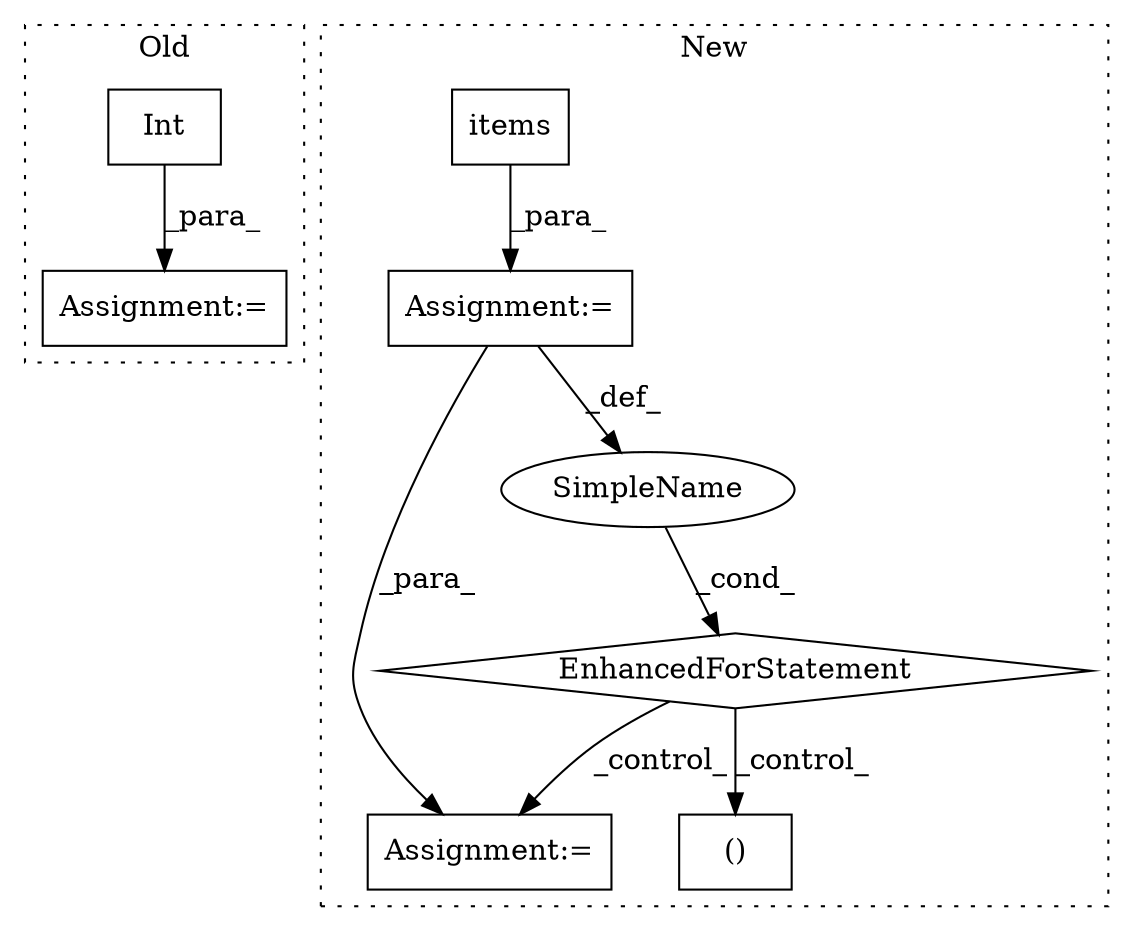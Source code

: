 digraph G {
subgraph cluster0 {
1 [label="Int" a="32" s="5337,5366" l="4,1" shape="box"];
4 [label="Assignment:=" a="7" s="5336" l="1" shape="box"];
label = "Old";
style="dotted";
}
subgraph cluster1 {
2 [label="items" a="32" s="5730" l="7" shape="box"];
3 [label="Assignment:=" a="7" s="5620,5737" l="81,2" shape="box"];
5 [label="EnhancedForStatement" a="70" s="5620,5737" l="81,2" shape="diamond"];
6 [label="Assignment:=" a="7" s="5801" l="1" shape="box"];
7 [label="SimpleName" a="42" s="5708" l="8" shape="ellipse"];
8 [label="()" a="106" s="5870" l="21" shape="box"];
label = "New";
style="dotted";
}
1 -> 4 [label="_para_"];
2 -> 3 [label="_para_"];
3 -> 7 [label="_def_"];
3 -> 6 [label="_para_"];
5 -> 6 [label="_control_"];
5 -> 8 [label="_control_"];
7 -> 5 [label="_cond_"];
}